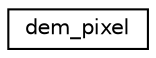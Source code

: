 digraph "Graphical Class Hierarchy"
{
 // INTERACTIVE_SVG=YES
  edge [fontname="Helvetica",fontsize="10",labelfontname="Helvetica",labelfontsize="10"];
  node [fontname="Helvetica",fontsize="10",shape=record];
  rankdir="LR";
  Node0 [label="dem_pixel",height=0.2,width=0.4,color="black", fillcolor="white", style="filled",URL="$structdem__pixel.html",tooltip="Location value. "];
}
